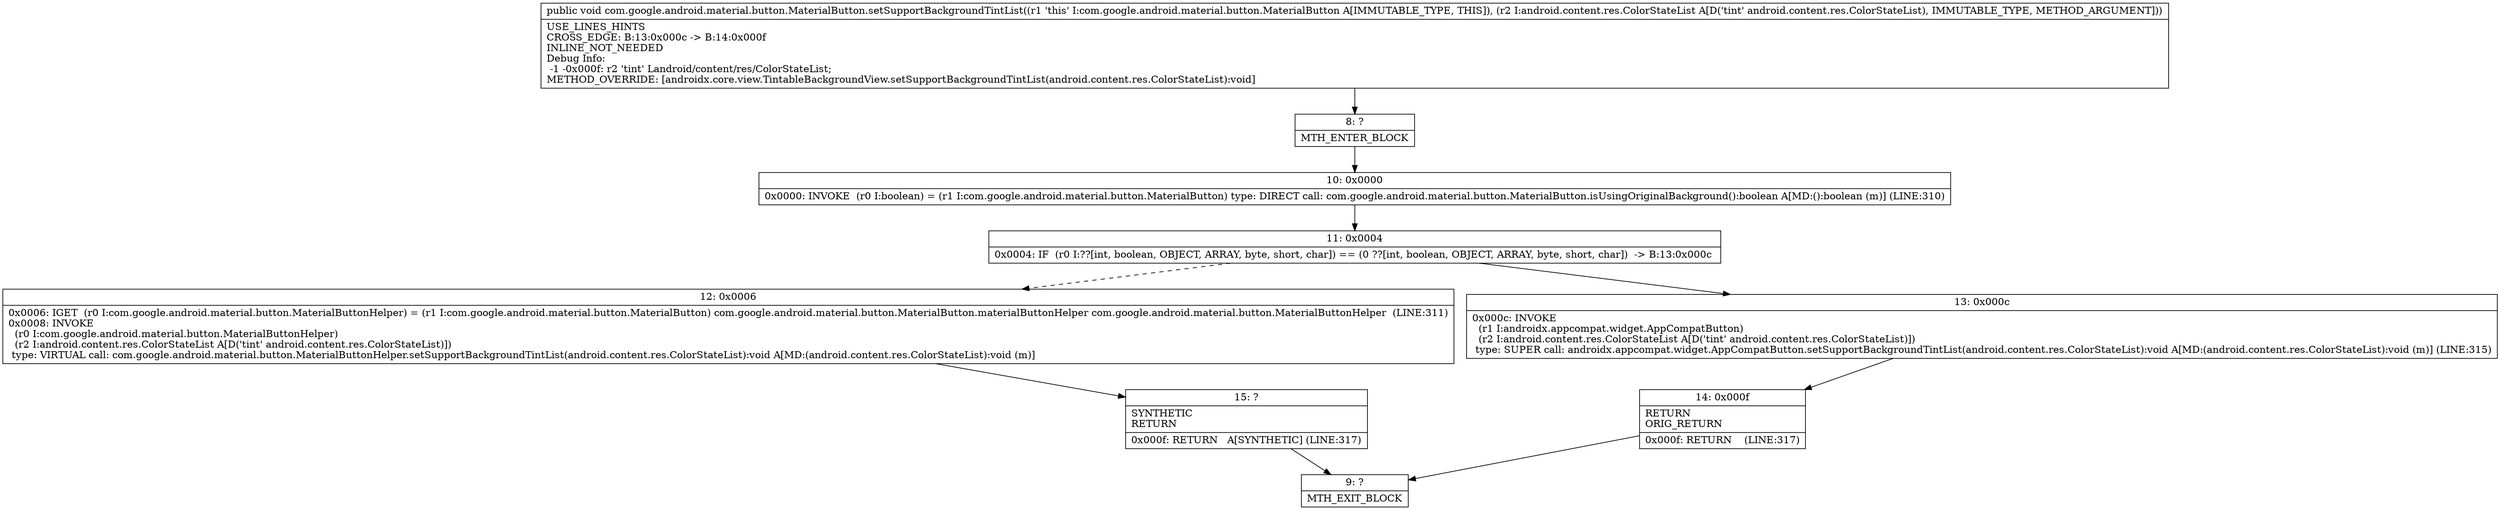 digraph "CFG forcom.google.android.material.button.MaterialButton.setSupportBackgroundTintList(Landroid\/content\/res\/ColorStateList;)V" {
Node_8 [shape=record,label="{8\:\ ?|MTH_ENTER_BLOCK\l}"];
Node_10 [shape=record,label="{10\:\ 0x0000|0x0000: INVOKE  (r0 I:boolean) = (r1 I:com.google.android.material.button.MaterialButton) type: DIRECT call: com.google.android.material.button.MaterialButton.isUsingOriginalBackground():boolean A[MD:():boolean (m)] (LINE:310)\l}"];
Node_11 [shape=record,label="{11\:\ 0x0004|0x0004: IF  (r0 I:??[int, boolean, OBJECT, ARRAY, byte, short, char]) == (0 ??[int, boolean, OBJECT, ARRAY, byte, short, char])  \-\> B:13:0x000c \l}"];
Node_12 [shape=record,label="{12\:\ 0x0006|0x0006: IGET  (r0 I:com.google.android.material.button.MaterialButtonHelper) = (r1 I:com.google.android.material.button.MaterialButton) com.google.android.material.button.MaterialButton.materialButtonHelper com.google.android.material.button.MaterialButtonHelper  (LINE:311)\l0x0008: INVOKE  \l  (r0 I:com.google.android.material.button.MaterialButtonHelper)\l  (r2 I:android.content.res.ColorStateList A[D('tint' android.content.res.ColorStateList)])\l type: VIRTUAL call: com.google.android.material.button.MaterialButtonHelper.setSupportBackgroundTintList(android.content.res.ColorStateList):void A[MD:(android.content.res.ColorStateList):void (m)]\l}"];
Node_15 [shape=record,label="{15\:\ ?|SYNTHETIC\lRETURN\l|0x000f: RETURN   A[SYNTHETIC] (LINE:317)\l}"];
Node_9 [shape=record,label="{9\:\ ?|MTH_EXIT_BLOCK\l}"];
Node_13 [shape=record,label="{13\:\ 0x000c|0x000c: INVOKE  \l  (r1 I:androidx.appcompat.widget.AppCompatButton)\l  (r2 I:android.content.res.ColorStateList A[D('tint' android.content.res.ColorStateList)])\l type: SUPER call: androidx.appcompat.widget.AppCompatButton.setSupportBackgroundTintList(android.content.res.ColorStateList):void A[MD:(android.content.res.ColorStateList):void (m)] (LINE:315)\l}"];
Node_14 [shape=record,label="{14\:\ 0x000f|RETURN\lORIG_RETURN\l|0x000f: RETURN    (LINE:317)\l}"];
MethodNode[shape=record,label="{public void com.google.android.material.button.MaterialButton.setSupportBackgroundTintList((r1 'this' I:com.google.android.material.button.MaterialButton A[IMMUTABLE_TYPE, THIS]), (r2 I:android.content.res.ColorStateList A[D('tint' android.content.res.ColorStateList), IMMUTABLE_TYPE, METHOD_ARGUMENT]))  | USE_LINES_HINTS\lCROSS_EDGE: B:13:0x000c \-\> B:14:0x000f\lINLINE_NOT_NEEDED\lDebug Info:\l  \-1 \-0x000f: r2 'tint' Landroid\/content\/res\/ColorStateList;\lMETHOD_OVERRIDE: [androidx.core.view.TintableBackgroundView.setSupportBackgroundTintList(android.content.res.ColorStateList):void]\l}"];
MethodNode -> Node_8;Node_8 -> Node_10;
Node_10 -> Node_11;
Node_11 -> Node_12[style=dashed];
Node_11 -> Node_13;
Node_12 -> Node_15;
Node_15 -> Node_9;
Node_13 -> Node_14;
Node_14 -> Node_9;
}


